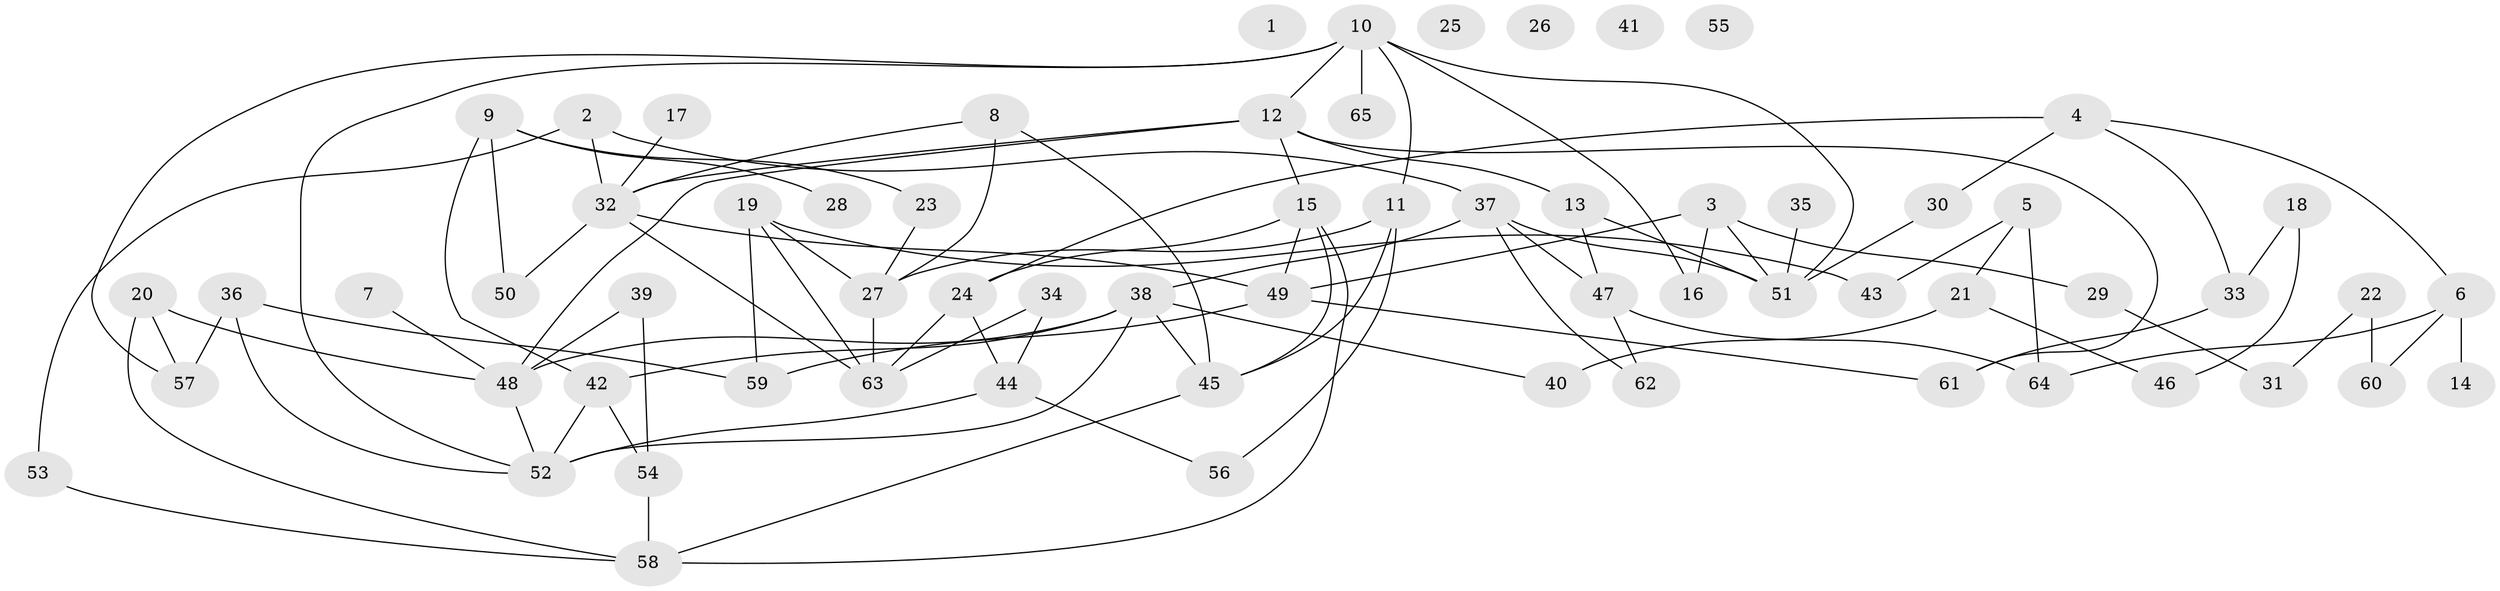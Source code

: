 // Generated by graph-tools (version 1.1) at 2025/49/03/09/25 03:49:09]
// undirected, 65 vertices, 99 edges
graph export_dot {
graph [start="1"]
  node [color=gray90,style=filled];
  1;
  2;
  3;
  4;
  5;
  6;
  7;
  8;
  9;
  10;
  11;
  12;
  13;
  14;
  15;
  16;
  17;
  18;
  19;
  20;
  21;
  22;
  23;
  24;
  25;
  26;
  27;
  28;
  29;
  30;
  31;
  32;
  33;
  34;
  35;
  36;
  37;
  38;
  39;
  40;
  41;
  42;
  43;
  44;
  45;
  46;
  47;
  48;
  49;
  50;
  51;
  52;
  53;
  54;
  55;
  56;
  57;
  58;
  59;
  60;
  61;
  62;
  63;
  64;
  65;
  2 -- 32;
  2 -- 37;
  2 -- 53;
  3 -- 16;
  3 -- 29;
  3 -- 49;
  3 -- 51;
  4 -- 6;
  4 -- 24;
  4 -- 30;
  4 -- 33;
  5 -- 21;
  5 -- 43;
  5 -- 64;
  6 -- 14;
  6 -- 60;
  6 -- 64;
  7 -- 48;
  8 -- 27;
  8 -- 32;
  8 -- 45;
  9 -- 23;
  9 -- 28;
  9 -- 42;
  9 -- 50;
  10 -- 11;
  10 -- 12;
  10 -- 16;
  10 -- 51;
  10 -- 52;
  10 -- 57;
  10 -- 65;
  11 -- 27;
  11 -- 45;
  11 -- 56;
  12 -- 13;
  12 -- 15;
  12 -- 32;
  12 -- 48;
  12 -- 61;
  13 -- 47;
  13 -- 51;
  15 -- 24;
  15 -- 45;
  15 -- 49;
  15 -- 58;
  17 -- 32;
  18 -- 33;
  18 -- 46;
  19 -- 27;
  19 -- 43;
  19 -- 59;
  19 -- 63;
  20 -- 48;
  20 -- 57;
  20 -- 58;
  21 -- 40;
  21 -- 46;
  22 -- 31;
  22 -- 60;
  23 -- 27;
  24 -- 44;
  24 -- 63;
  27 -- 63;
  29 -- 31;
  30 -- 51;
  32 -- 49;
  32 -- 50;
  32 -- 63;
  33 -- 61;
  34 -- 44;
  34 -- 63;
  35 -- 51;
  36 -- 52;
  36 -- 57;
  36 -- 59;
  37 -- 38;
  37 -- 47;
  37 -- 51;
  37 -- 62;
  38 -- 40;
  38 -- 42;
  38 -- 45;
  38 -- 48;
  38 -- 52;
  39 -- 48;
  39 -- 54;
  42 -- 52;
  42 -- 54;
  44 -- 52;
  44 -- 56;
  45 -- 58;
  47 -- 62;
  47 -- 64;
  48 -- 52;
  49 -- 59;
  49 -- 61;
  53 -- 58;
  54 -- 58;
}
